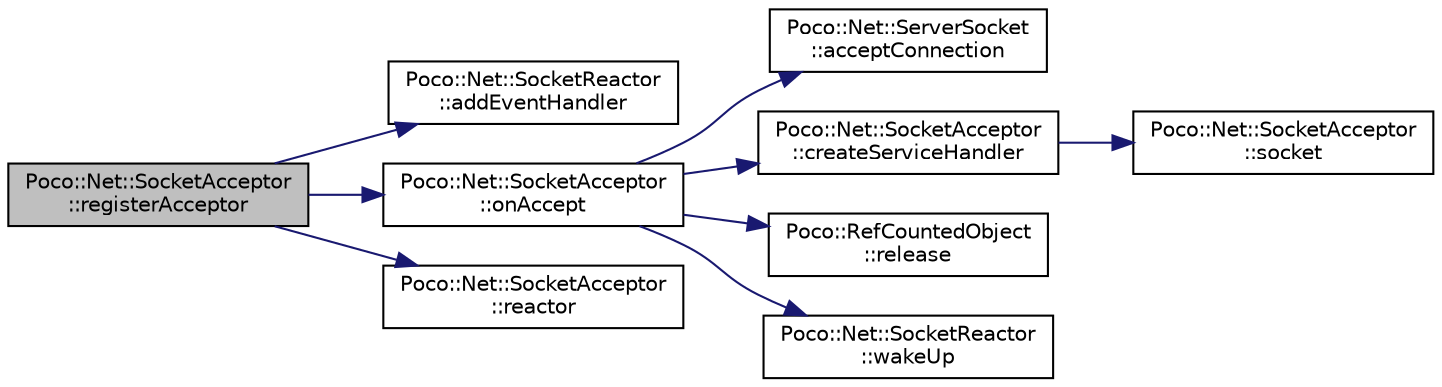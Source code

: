 digraph "Poco::Net::SocketAcceptor::registerAcceptor"
{
 // LATEX_PDF_SIZE
  edge [fontname="Helvetica",fontsize="10",labelfontname="Helvetica",labelfontsize="10"];
  node [fontname="Helvetica",fontsize="10",shape=record];
  rankdir="LR";
  Node1 [label="Poco::Net::SocketAcceptor\l::registerAcceptor",height=0.2,width=0.4,color="black", fillcolor="grey75", style="filled", fontcolor="black",tooltip=" "];
  Node1 -> Node2 [color="midnightblue",fontsize="10",style="solid",fontname="Helvetica"];
  Node2 [label="Poco::Net::SocketReactor\l::addEventHandler",height=0.2,width=0.4,color="black", fillcolor="white", style="filled",URL="$classPoco_1_1Net_1_1SocketReactor.html#af6d366d0de6f903709f61a07e21ab508",tooltip="Returns the timeout."];
  Node1 -> Node3 [color="midnightblue",fontsize="10",style="solid",fontname="Helvetica"];
  Node3 [label="Poco::Net::SocketAcceptor\l::onAccept",height=0.2,width=0.4,color="black", fillcolor="white", style="filled",URL="$classPoco_1_1Net_1_1SocketAcceptor.html#a772ac8c3efee47a16aec7f5d8d424d4c",tooltip="Accepts connection and creates event handler."];
  Node3 -> Node4 [color="midnightblue",fontsize="10",style="solid",fontname="Helvetica"];
  Node4 [label="Poco::Net::ServerSocket\l::acceptConnection",height=0.2,width=0.4,color="black", fillcolor="white", style="filled",URL="$classPoco_1_1Net_1_1ServerSocket.html#abca3758150ac51011ab0fcec6c31ad39",tooltip=" "];
  Node3 -> Node5 [color="midnightblue",fontsize="10",style="solid",fontname="Helvetica"];
  Node5 [label="Poco::Net::SocketAcceptor\l::createServiceHandler",height=0.2,width=0.4,color="black", fillcolor="white", style="filled",URL="$classPoco_1_1Net_1_1SocketAcceptor.html#a11b61628e468b39f0a3e9fa77fff7982",tooltip=" "];
  Node5 -> Node6 [color="midnightblue",fontsize="10",style="solid",fontname="Helvetica"];
  Node6 [label="Poco::Net::SocketAcceptor\l::socket",height=0.2,width=0.4,color="black", fillcolor="white", style="filled",URL="$classPoco_1_1Net_1_1SocketAcceptor.html#a521a7ee902a8729a28c47f04f78522f2",tooltip="Returns a reference to the SocketAcceptor's socket."];
  Node3 -> Node7 [color="midnightblue",fontsize="10",style="solid",fontname="Helvetica"];
  Node7 [label="Poco::RefCountedObject\l::release",height=0.2,width=0.4,color="black", fillcolor="white", style="filled",URL="$classPoco_1_1RefCountedObject.html#a14bf204923a6ba4b97df6f8fdb9deb72",tooltip="Increments the object's reference count."];
  Node3 -> Node8 [color="midnightblue",fontsize="10",style="solid",fontname="Helvetica"];
  Node8 [label="Poco::Net::SocketReactor\l::wakeUp",height=0.2,width=0.4,color="black", fillcolor="white", style="filled",URL="$classPoco_1_1Net_1_1SocketReactor.html#aac64524d1d1ee6148262e472768fd710",tooltip=" "];
  Node1 -> Node9 [color="midnightblue",fontsize="10",style="solid",fontname="Helvetica"];
  Node9 [label="Poco::Net::SocketAcceptor\l::reactor",height=0.2,width=0.4,color="black", fillcolor="white", style="filled",URL="$classPoco_1_1Net_1_1SocketAcceptor.html#ad40aef83b27b7ecb550ad3d6fb8e3ca8",tooltip=" "];
}
